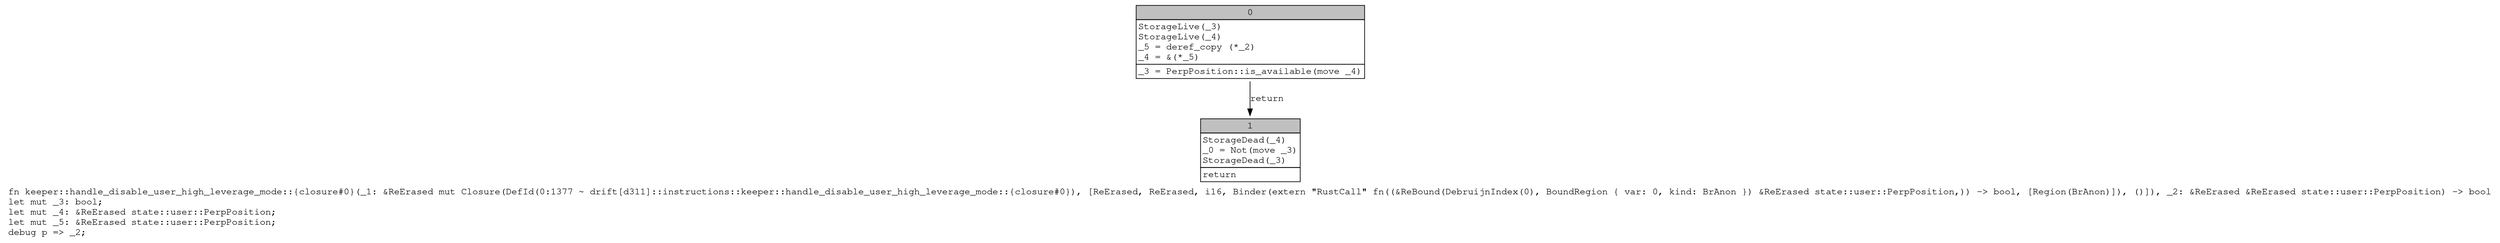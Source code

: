 digraph Mir_0_1377 {
    graph [fontname="Courier, monospace"];
    node [fontname="Courier, monospace"];
    edge [fontname="Courier, monospace"];
    label=<fn keeper::handle_disable_user_high_leverage_mode::{closure#0}(_1: &amp;ReErased mut Closure(DefId(0:1377 ~ drift[d311]::instructions::keeper::handle_disable_user_high_leverage_mode::{closure#0}), [ReErased, ReErased, i16, Binder(extern &quot;RustCall&quot; fn((&amp;ReBound(DebruijnIndex(0), BoundRegion { var: 0, kind: BrAnon }) &amp;ReErased state::user::PerpPosition,)) -&gt; bool, [Region(BrAnon)]), ()]), _2: &amp;ReErased &amp;ReErased state::user::PerpPosition) -&gt; bool<br align="left"/>let mut _3: bool;<br align="left"/>let mut _4: &amp;ReErased state::user::PerpPosition;<br align="left"/>let mut _5: &amp;ReErased state::user::PerpPosition;<br align="left"/>debug p =&gt; _2;<br align="left"/>>;
    bb0__0_1377 [shape="none", label=<<table border="0" cellborder="1" cellspacing="0"><tr><td bgcolor="gray" align="center" colspan="1">0</td></tr><tr><td align="left" balign="left">StorageLive(_3)<br/>StorageLive(_4)<br/>_5 = deref_copy (*_2)<br/>_4 = &amp;(*_5)<br/></td></tr><tr><td align="left">_3 = PerpPosition::is_available(move _4)</td></tr></table>>];
    bb1__0_1377 [shape="none", label=<<table border="0" cellborder="1" cellspacing="0"><tr><td bgcolor="gray" align="center" colspan="1">1</td></tr><tr><td align="left" balign="left">StorageDead(_4)<br/>_0 = Not(move _3)<br/>StorageDead(_3)<br/></td></tr><tr><td align="left">return</td></tr></table>>];
    bb0__0_1377 -> bb1__0_1377 [label="return"];
}

